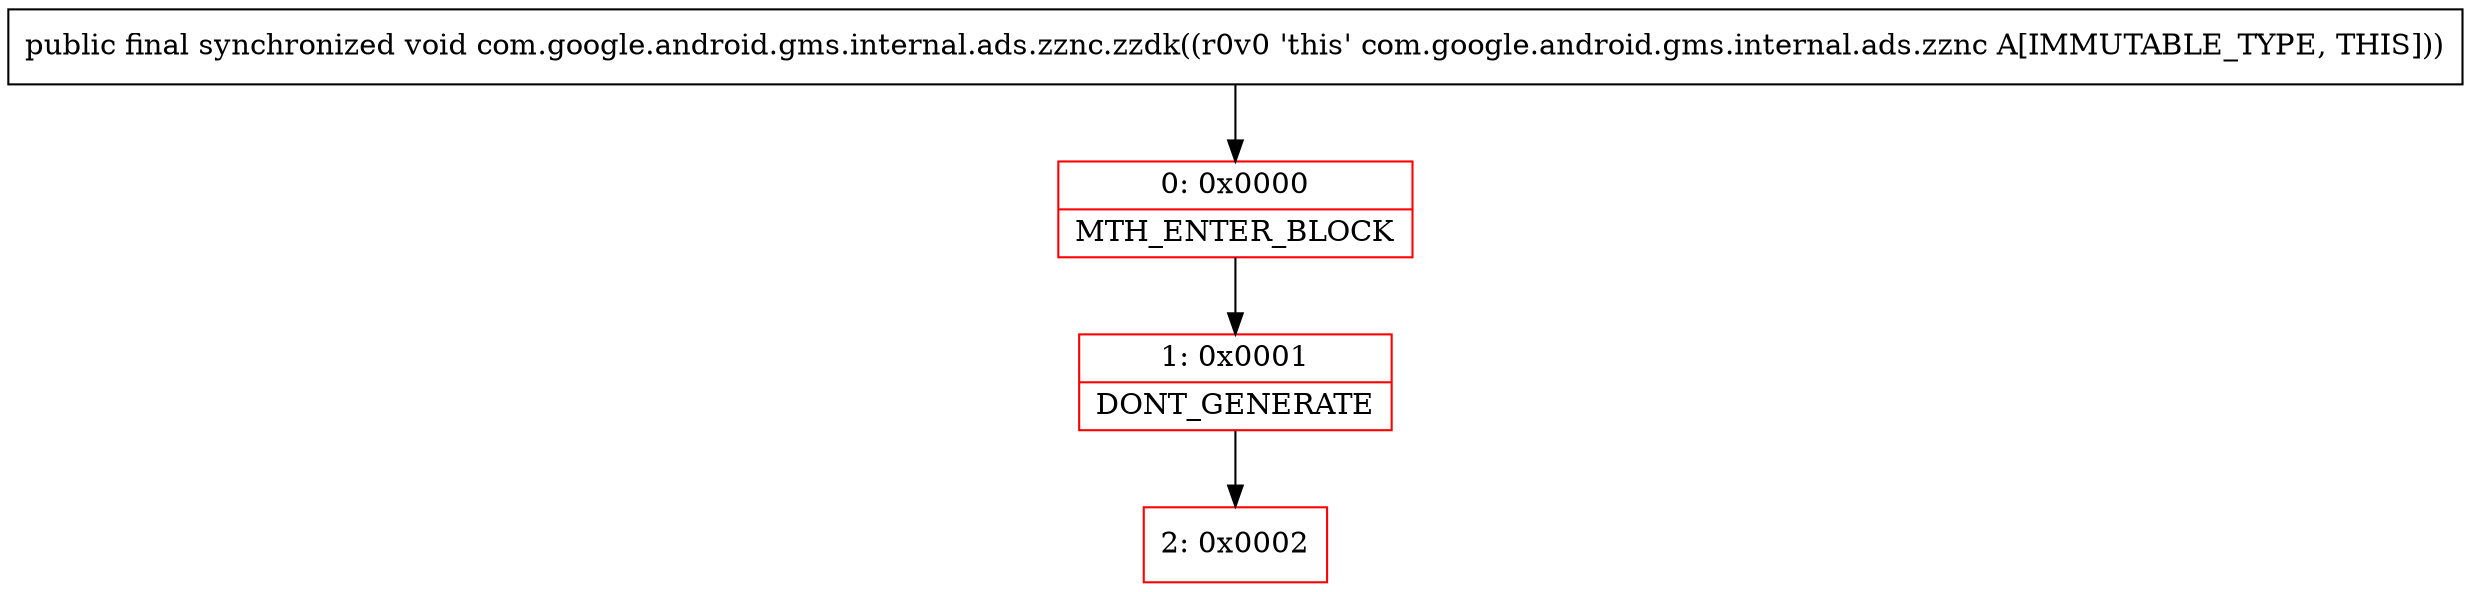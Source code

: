 digraph "CFG forcom.google.android.gms.internal.ads.zznc.zzdk()V" {
subgraph cluster_Region_1567899137 {
label = "R(0)";
node [shape=record,color=blue];
}
Node_0 [shape=record,color=red,label="{0\:\ 0x0000|MTH_ENTER_BLOCK\l}"];
Node_1 [shape=record,color=red,label="{1\:\ 0x0001|DONT_GENERATE\l}"];
Node_2 [shape=record,color=red,label="{2\:\ 0x0002}"];
MethodNode[shape=record,label="{public final synchronized void com.google.android.gms.internal.ads.zznc.zzdk((r0v0 'this' com.google.android.gms.internal.ads.zznc A[IMMUTABLE_TYPE, THIS])) }"];
MethodNode -> Node_0;
Node_0 -> Node_1;
Node_1 -> Node_2;
}

